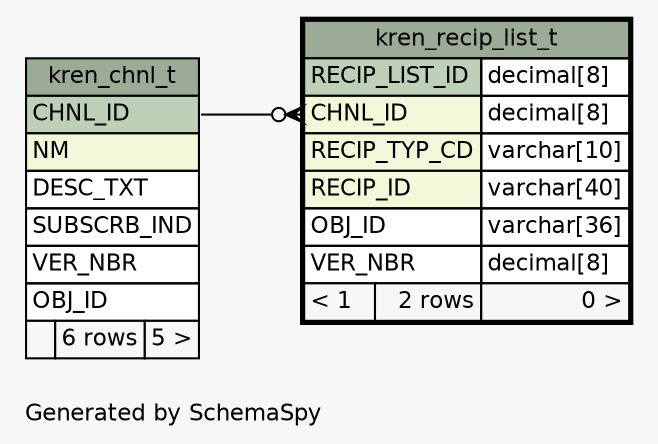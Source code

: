 // dot 2.28.0 on Mac OS X 10.7.2
// SchemaSpy rev 590
digraph "oneDegreeRelationshipsDiagram" {
  graph [
    rankdir="RL"
    bgcolor="#f7f7f7"
    label="\nGenerated by SchemaSpy"
    labeljust="l"
    nodesep="0.18"
    ranksep="0.46"
    fontname="Helvetica"
    fontsize="11"
  ];
  node [
    fontname="Helvetica"
    fontsize="11"
    shape="plaintext"
  ];
  edge [
    arrowsize="0.8"
  ];
  "kren_recip_list_t":"CHNL_ID":w -> "kren_chnl_t":"CHNL_ID":e [arrowhead=none dir=back arrowtail=crowodot];
  "kren_chnl_t" [
    label=<
    <TABLE BORDER="0" CELLBORDER="1" CELLSPACING="0" BGCOLOR="#ffffff">
      <TR><TD COLSPAN="3" BGCOLOR="#9bab96" ALIGN="CENTER">kren_chnl_t</TD></TR>
      <TR><TD PORT="CHNL_ID" COLSPAN="3" BGCOLOR="#bed1b8" ALIGN="LEFT">CHNL_ID</TD></TR>
      <TR><TD PORT="NM" COLSPAN="3" BGCOLOR="#f4f7da" ALIGN="LEFT">NM</TD></TR>
      <TR><TD PORT="DESC_TXT" COLSPAN="3" ALIGN="LEFT">DESC_TXT</TD></TR>
      <TR><TD PORT="SUBSCRB_IND" COLSPAN="3" ALIGN="LEFT">SUBSCRB_IND</TD></TR>
      <TR><TD PORT="VER_NBR" COLSPAN="3" ALIGN="LEFT">VER_NBR</TD></TR>
      <TR><TD PORT="OBJ_ID" COLSPAN="3" ALIGN="LEFT">OBJ_ID</TD></TR>
      <TR><TD ALIGN="LEFT" BGCOLOR="#f7f7f7">  </TD><TD ALIGN="RIGHT" BGCOLOR="#f7f7f7">6 rows</TD><TD ALIGN="RIGHT" BGCOLOR="#f7f7f7">5 &gt;</TD></TR>
    </TABLE>>
    URL="kren_chnl_t.html"
    tooltip="kren_chnl_t"
  ];
  "kren_recip_list_t" [
    label=<
    <TABLE BORDER="2" CELLBORDER="1" CELLSPACING="0" BGCOLOR="#ffffff">
      <TR><TD COLSPAN="3" BGCOLOR="#9bab96" ALIGN="CENTER">kren_recip_list_t</TD></TR>
      <TR><TD PORT="RECIP_LIST_ID" COLSPAN="2" BGCOLOR="#bed1b8" ALIGN="LEFT">RECIP_LIST_ID</TD><TD PORT="RECIP_LIST_ID.type" ALIGN="LEFT">decimal[8]</TD></TR>
      <TR><TD PORT="CHNL_ID" COLSPAN="2" BGCOLOR="#f4f7da" ALIGN="LEFT">CHNL_ID</TD><TD PORT="CHNL_ID.type" ALIGN="LEFT">decimal[8]</TD></TR>
      <TR><TD PORT="RECIP_TYP_CD" COLSPAN="2" BGCOLOR="#f4f7da" ALIGN="LEFT">RECIP_TYP_CD</TD><TD PORT="RECIP_TYP_CD.type" ALIGN="LEFT">varchar[10]</TD></TR>
      <TR><TD PORT="RECIP_ID" COLSPAN="2" BGCOLOR="#f4f7da" ALIGN="LEFT">RECIP_ID</TD><TD PORT="RECIP_ID.type" ALIGN="LEFT">varchar[40]</TD></TR>
      <TR><TD PORT="OBJ_ID" COLSPAN="2" ALIGN="LEFT">OBJ_ID</TD><TD PORT="OBJ_ID.type" ALIGN="LEFT">varchar[36]</TD></TR>
      <TR><TD PORT="VER_NBR" COLSPAN="2" ALIGN="LEFT">VER_NBR</TD><TD PORT="VER_NBR.type" ALIGN="LEFT">decimal[8]</TD></TR>
      <TR><TD ALIGN="LEFT" BGCOLOR="#f7f7f7">&lt; 1</TD><TD ALIGN="RIGHT" BGCOLOR="#f7f7f7">2 rows</TD><TD ALIGN="RIGHT" BGCOLOR="#f7f7f7">0 &gt;</TD></TR>
    </TABLE>>
    URL="kren_recip_list_t.html"
    tooltip="kren_recip_list_t"
  ];
}
